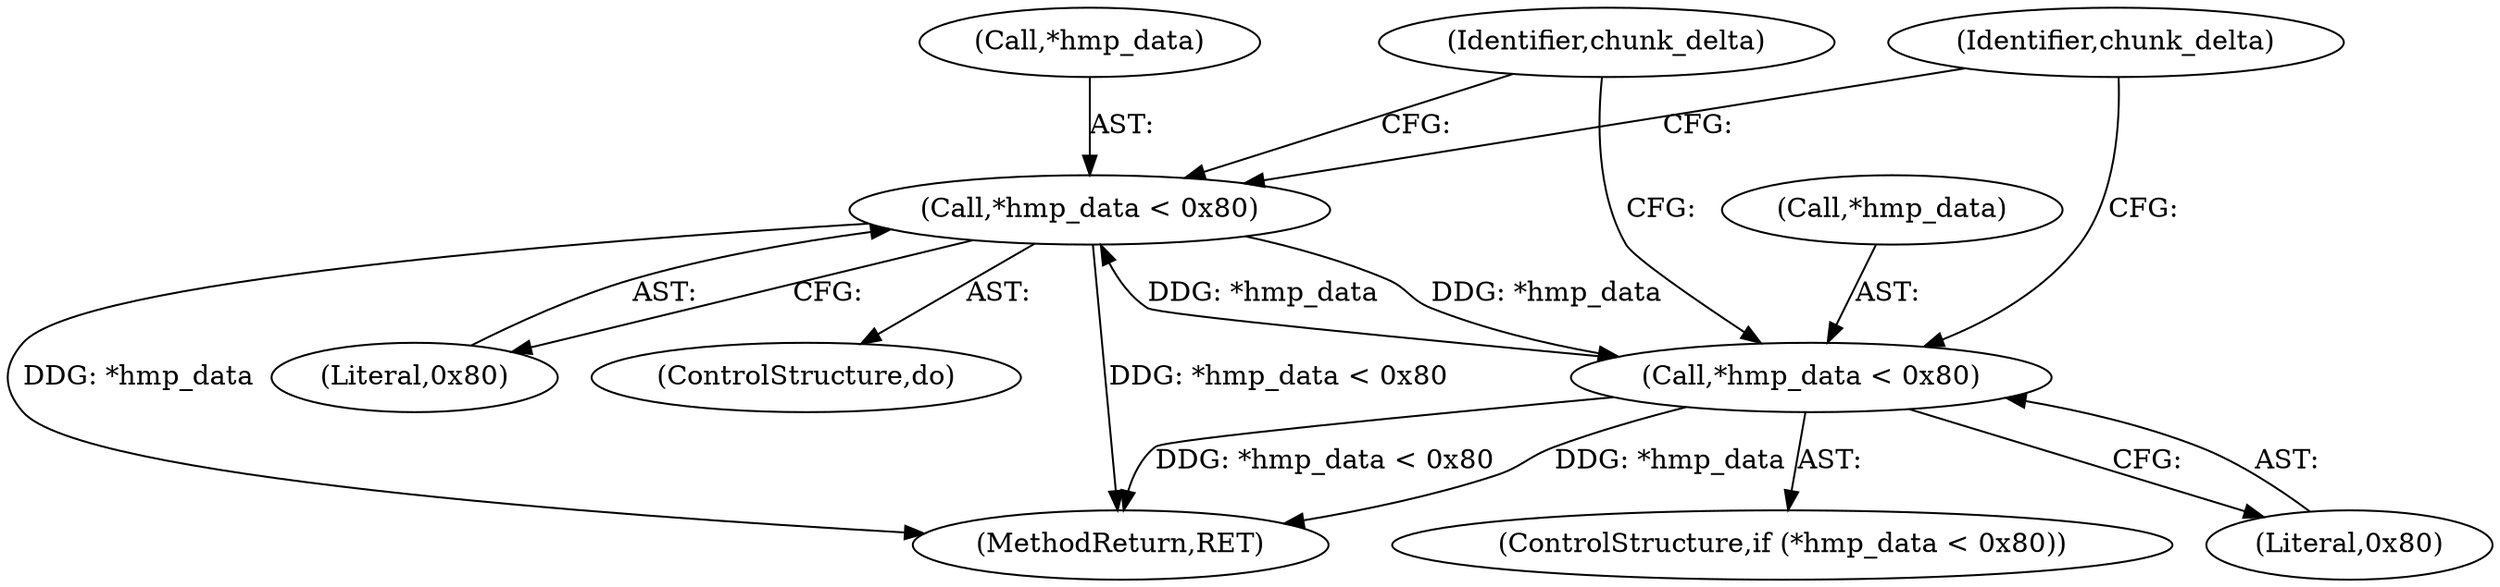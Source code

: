 digraph "0_wildmidi_660b513d99bced8783a4a5984ac2f742c74ebbdd_0@pointer" {
"1000707" [label="(Call,*hmp_data < 0x80)"];
"1000678" [label="(Call,*hmp_data < 0x80)"];
"1000707" [label="(Call,*hmp_data < 0x80)"];
"1000687" [label="(Identifier,chunk_delta)"];
"1001287" [label="(MethodReturn,RET)"];
"1000710" [label="(Literal,0x80)"];
"1000679" [label="(Call,*hmp_data)"];
"1000681" [label="(Literal,0x80)"];
"1000713" [label="(Identifier,chunk_delta)"];
"1000708" [label="(Call,*hmp_data)"];
"1000683" [label="(ControlStructure,do)"];
"1000678" [label="(Call,*hmp_data < 0x80)"];
"1000677" [label="(ControlStructure,if (*hmp_data < 0x80))"];
"1000707" [label="(Call,*hmp_data < 0x80)"];
"1000707" -> "1000683"  [label="AST: "];
"1000707" -> "1000710"  [label="CFG: "];
"1000708" -> "1000707"  [label="AST: "];
"1000710" -> "1000707"  [label="AST: "];
"1000687" -> "1000707"  [label="CFG: "];
"1000713" -> "1000707"  [label="CFG: "];
"1000707" -> "1001287"  [label="DDG: *hmp_data"];
"1000707" -> "1001287"  [label="DDG: *hmp_data < 0x80"];
"1000707" -> "1000678"  [label="DDG: *hmp_data"];
"1000678" -> "1000707"  [label="DDG: *hmp_data"];
"1000678" -> "1000677"  [label="AST: "];
"1000678" -> "1000681"  [label="CFG: "];
"1000679" -> "1000678"  [label="AST: "];
"1000681" -> "1000678"  [label="AST: "];
"1000687" -> "1000678"  [label="CFG: "];
"1000713" -> "1000678"  [label="CFG: "];
"1000678" -> "1001287"  [label="DDG: *hmp_data < 0x80"];
"1000678" -> "1001287"  [label="DDG: *hmp_data"];
}
